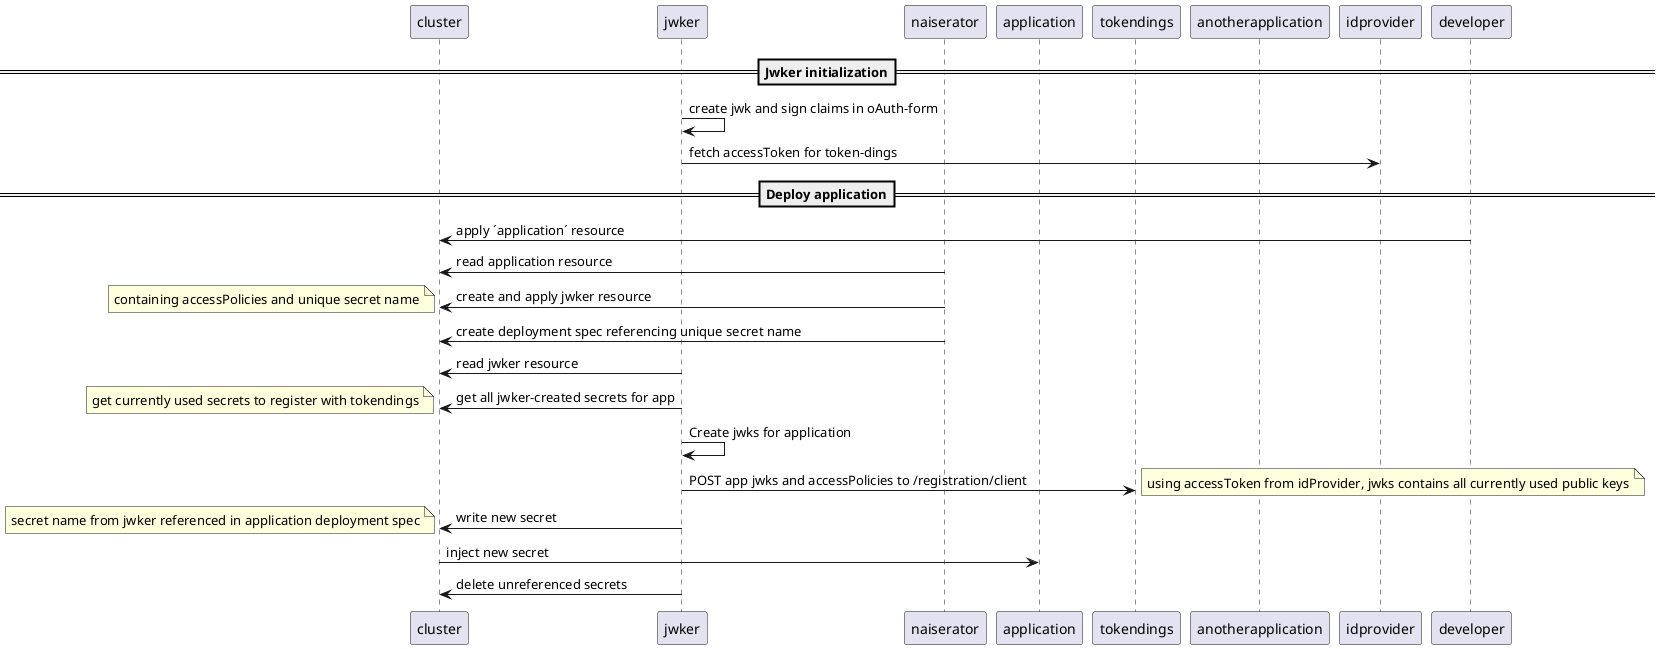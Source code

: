 @startuml component

participant cluster
participant jwker
participant naiserator
participant application
participant tokendings
participant anotherapplication
participant idprovider

==Jwker initialization==
jwker -> jwker: create jwk and sign claims in oAuth-form
jwker -> idprovider: fetch accessToken for token-dings

==Deploy application==
developer -> cluster: apply ´application´ resource
cluster <- naiserator: read application resource
cluster <- naiserator: create and apply jwker resource
note left: containing accessPolicies and unique secret name
cluster <- naiserator: create deployment spec referencing unique secret name
jwker -> cluster: read jwker resource
jwker -> cluster: get all jwker-created secrets for app
note left: get currently used secrets to register with tokendings
jwker -> jwker: Create jwks for application
jwker -> tokendings: POST app jwks and accessPolicies to /registration/client
note right: using accessToken from idProvider, jwks contains all currently used public keys
jwker -> cluster: write new secret
note left: secret name from jwker referenced in application deployment spec
cluster -> application: inject new secret
jwker -> cluster: delete unreferenced secrets

@enduml
